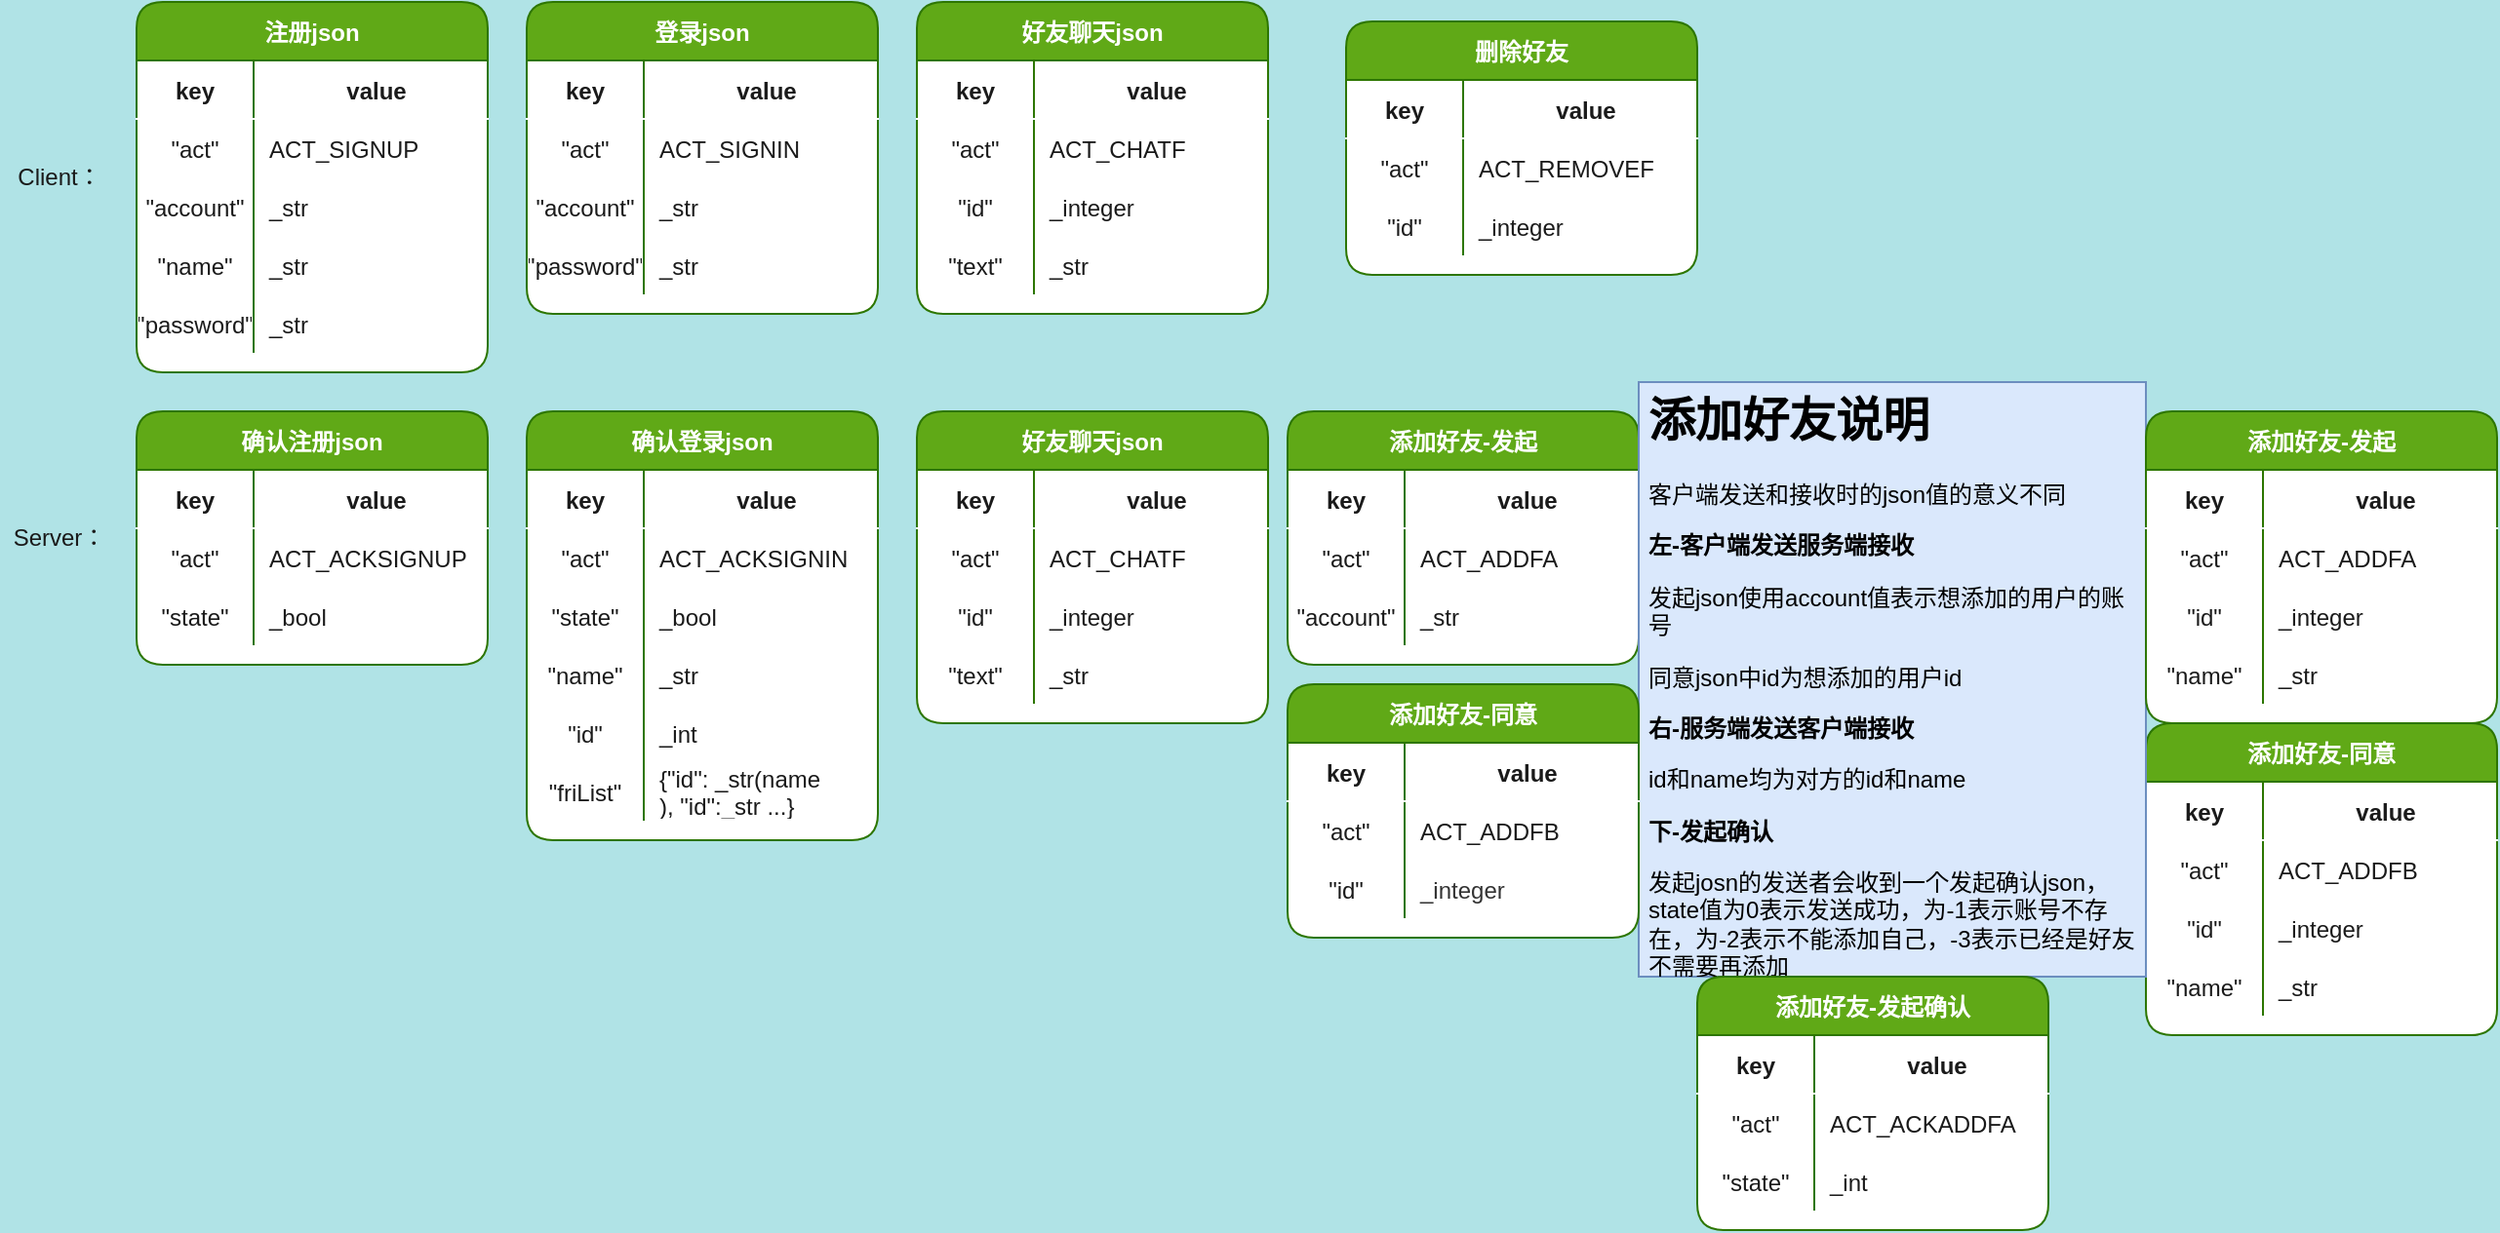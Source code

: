 <mxfile version="17.4.5" type="device"><diagram id="UB6spBwPqPlAXgm_KK_Y" name="Page-1"><mxGraphModel dx="999" dy="675" grid="1" gridSize="10" guides="1" tooltips="1" connect="1" arrows="1" fold="1" page="1" pageScale="1" pageWidth="827" pageHeight="1169" background="#B0E3E6" math="0" shadow="0"><root><mxCell id="0"/><mxCell id="1" parent="0"/><mxCell id="nh7PhufCYoo01b95kY0E-214" value="注册json" style="shape=table;startSize=30;container=1;collapsible=1;childLayout=tableLayout;fixedRows=1;rowLines=0;fontStyle=1;align=center;resizeLast=1;rounded=1;shadow=0;fillColor=#60a917;strokeColor=#2D7600;fontColor=#ffffff;flipH=1;flipV=0;swimlaneFillColor=default;" parent="1" vertex="1"><mxGeometry x="80" y="40" width="180" height="190" as="geometry"/></mxCell><mxCell id="nh7PhufCYoo01b95kY0E-215" value="" style="shape=tableRow;horizontal=0;startSize=0;swimlaneHead=0;swimlaneBody=0;fillColor=none;collapsible=0;dropTarget=0;points=[[0,0.5],[1,0.5]];portConstraint=eastwest;top=0;left=0;right=0;bottom=1;rounded=1;shadow=0;fontColor=#1A1A1A;strokeColor=#FFFFFF;" parent="nh7PhufCYoo01b95kY0E-214" vertex="1"><mxGeometry y="30" width="180" height="30" as="geometry"/></mxCell><mxCell id="nh7PhufCYoo01b95kY0E-216" value="key" style="shape=partialRectangle;connectable=0;fillColor=none;top=0;left=0;bottom=0;right=0;fontStyle=1;overflow=hidden;rounded=1;shadow=0;fontColor=#1A1A1A;strokeColor=#FFFFFF;" parent="nh7PhufCYoo01b95kY0E-215" vertex="1"><mxGeometry width="60" height="30" as="geometry"><mxRectangle width="60" height="30" as="alternateBounds"/></mxGeometry></mxCell><mxCell id="nh7PhufCYoo01b95kY0E-217" value="value" style="shape=partialRectangle;connectable=0;fillColor=none;top=0;left=0;bottom=0;right=0;align=center;spacingLeft=6;fontStyle=1;overflow=hidden;rounded=1;shadow=0;fontColor=#1A1A1A;strokeColor=#66FF66;verticalAlign=middle;" parent="nh7PhufCYoo01b95kY0E-215" vertex="1"><mxGeometry x="60" width="120" height="30" as="geometry"><mxRectangle width="120" height="30" as="alternateBounds"/></mxGeometry></mxCell><mxCell id="nh7PhufCYoo01b95kY0E-218" value="" style="shape=tableRow;horizontal=0;startSize=0;swimlaneHead=0;swimlaneBody=0;fillColor=none;collapsible=0;dropTarget=0;points=[[0,0.5],[1,0.5]];portConstraint=eastwest;top=0;left=0;right=0;bottom=0;rounded=1;shadow=0;fontColor=#1A1A1A;strokeColor=#FFFFFF;" parent="nh7PhufCYoo01b95kY0E-214" vertex="1"><mxGeometry y="60" width="180" height="30" as="geometry"/></mxCell><mxCell id="nh7PhufCYoo01b95kY0E-219" value="&quot;act&quot;" style="shape=partialRectangle;connectable=0;fillColor=none;top=0;left=0;bottom=0;right=0;editable=1;overflow=hidden;rounded=1;shadow=0;fontColor=#1A1A1A;strokeColor=#FFFFFF;" parent="nh7PhufCYoo01b95kY0E-218" vertex="1"><mxGeometry width="60" height="30" as="geometry"><mxRectangle width="60" height="30" as="alternateBounds"/></mxGeometry></mxCell><mxCell id="nh7PhufCYoo01b95kY0E-220" value="ACT_SIGNUP" style="shape=partialRectangle;connectable=0;fillColor=none;top=0;left=0;bottom=0;right=0;align=left;spacingLeft=6;overflow=hidden;rounded=1;shadow=0;fontColor=#1A1A1A;strokeColor=#FFFFFF;" parent="nh7PhufCYoo01b95kY0E-218" vertex="1"><mxGeometry x="60" width="120" height="30" as="geometry"><mxRectangle width="120" height="30" as="alternateBounds"/></mxGeometry></mxCell><mxCell id="nh7PhufCYoo01b95kY0E-221" value="" style="shape=tableRow;horizontal=0;startSize=0;swimlaneHead=0;swimlaneBody=0;fillColor=none;collapsible=0;dropTarget=0;points=[[0,0.5],[1,0.5]];portConstraint=eastwest;top=0;left=0;right=0;bottom=0;rounded=1;shadow=0;fontColor=#1A1A1A;strokeColor=#FFFFFF;" parent="nh7PhufCYoo01b95kY0E-214" vertex="1"><mxGeometry y="90" width="180" height="30" as="geometry"/></mxCell><mxCell id="nh7PhufCYoo01b95kY0E-222" value="&quot;account&quot;" style="shape=partialRectangle;connectable=0;fillColor=none;top=0;left=0;bottom=0;right=0;editable=1;overflow=hidden;rounded=1;shadow=0;fontColor=#1A1A1A;strokeColor=#FFFFFF;" parent="nh7PhufCYoo01b95kY0E-221" vertex="1"><mxGeometry width="60" height="30" as="geometry"><mxRectangle width="60" height="30" as="alternateBounds"/></mxGeometry></mxCell><mxCell id="nh7PhufCYoo01b95kY0E-223" value="_str" style="shape=partialRectangle;connectable=0;fillColor=none;top=0;left=0;bottom=0;right=0;align=left;spacingLeft=6;overflow=hidden;rounded=1;shadow=0;fontColor=#1A1A1A;strokeColor=#FFFFFF;" parent="nh7PhufCYoo01b95kY0E-221" vertex="1"><mxGeometry x="60" width="120" height="30" as="geometry"><mxRectangle width="120" height="30" as="alternateBounds"/></mxGeometry></mxCell><mxCell id="nh7PhufCYoo01b95kY0E-224" value="" style="shape=tableRow;horizontal=0;startSize=0;swimlaneHead=0;swimlaneBody=0;fillColor=none;collapsible=0;dropTarget=0;points=[[0,0.5],[1,0.5]];portConstraint=eastwest;top=0;left=0;right=0;bottom=0;rounded=1;shadow=0;fontColor=#1A1A1A;strokeColor=#FFFFFF;" parent="nh7PhufCYoo01b95kY0E-214" vertex="1"><mxGeometry y="120" width="180" height="30" as="geometry"/></mxCell><mxCell id="nh7PhufCYoo01b95kY0E-225" value="&quot;name&quot;" style="shape=partialRectangle;connectable=0;fillColor=none;top=0;left=0;bottom=0;right=0;editable=1;overflow=hidden;rounded=1;shadow=0;fontColor=#1A1A1A;strokeColor=#FFFFFF;" parent="nh7PhufCYoo01b95kY0E-224" vertex="1"><mxGeometry width="60" height="30" as="geometry"><mxRectangle width="60" height="30" as="alternateBounds"/></mxGeometry></mxCell><mxCell id="nh7PhufCYoo01b95kY0E-226" value="_str" style="shape=partialRectangle;connectable=0;fillColor=none;top=0;left=0;bottom=0;right=0;align=left;spacingLeft=6;overflow=hidden;rounded=1;shadow=0;fontColor=#1A1A1A;strokeColor=#FFFFFF;" parent="nh7PhufCYoo01b95kY0E-224" vertex="1"><mxGeometry x="60" width="120" height="30" as="geometry"><mxRectangle width="120" height="30" as="alternateBounds"/></mxGeometry></mxCell><mxCell id="nh7PhufCYoo01b95kY0E-227" style="shape=tableRow;horizontal=0;startSize=0;swimlaneHead=0;swimlaneBody=0;fillColor=none;collapsible=0;dropTarget=0;points=[[0,0.5],[1,0.5]];portConstraint=eastwest;top=0;left=0;right=0;bottom=0;rounded=1;shadow=0;fontColor=#1A1A1A;strokeColor=#FFFFFF;" parent="nh7PhufCYoo01b95kY0E-214" vertex="1"><mxGeometry y="150" width="180" height="30" as="geometry"/></mxCell><mxCell id="nh7PhufCYoo01b95kY0E-228" value="&quot;password&quot;" style="shape=partialRectangle;connectable=0;fillColor=none;top=0;left=0;bottom=0;right=0;editable=1;overflow=hidden;rounded=1;shadow=0;fontColor=#1A1A1A;strokeColor=#FFFFFF;" parent="nh7PhufCYoo01b95kY0E-227" vertex="1"><mxGeometry width="60" height="30" as="geometry"><mxRectangle width="60" height="30" as="alternateBounds"/></mxGeometry></mxCell><mxCell id="nh7PhufCYoo01b95kY0E-229" value="_str" style="shape=partialRectangle;connectable=0;fillColor=none;top=0;left=0;bottom=0;right=0;align=left;spacingLeft=6;overflow=hidden;rounded=1;shadow=0;fontColor=#1A1A1A;strokeColor=#FFFFFF;" parent="nh7PhufCYoo01b95kY0E-227" vertex="1"><mxGeometry x="60" width="120" height="30" as="geometry"><mxRectangle width="120" height="30" as="alternateBounds"/></mxGeometry></mxCell><mxCell id="nh7PhufCYoo01b95kY0E-236" value="登录json" style="shape=table;startSize=30;container=1;collapsible=1;childLayout=tableLayout;fixedRows=1;rowLines=0;fontStyle=1;align=center;resizeLast=1;rounded=1;shadow=0;fillColor=#60a917;strokeColor=#2D7600;fontColor=#ffffff;flipH=1;flipV=0;swimlaneFillColor=default;" parent="1" vertex="1"><mxGeometry x="280" y="40" width="180" height="160" as="geometry"/></mxCell><mxCell id="nh7PhufCYoo01b95kY0E-237" value="" style="shape=tableRow;horizontal=0;startSize=0;swimlaneHead=0;swimlaneBody=0;fillColor=none;collapsible=0;dropTarget=0;points=[[0,0.5],[1,0.5]];portConstraint=eastwest;top=0;left=0;right=0;bottom=1;rounded=1;shadow=0;fontColor=#1A1A1A;strokeColor=#FFFFFF;" parent="nh7PhufCYoo01b95kY0E-236" vertex="1"><mxGeometry y="30" width="180" height="30" as="geometry"/></mxCell><mxCell id="nh7PhufCYoo01b95kY0E-238" value="key" style="shape=partialRectangle;connectable=0;fillColor=none;top=0;left=0;bottom=0;right=0;fontStyle=1;overflow=hidden;rounded=1;shadow=0;fontColor=#1A1A1A;strokeColor=#FFFFFF;" parent="nh7PhufCYoo01b95kY0E-237" vertex="1"><mxGeometry width="60" height="30" as="geometry"><mxRectangle width="60" height="30" as="alternateBounds"/></mxGeometry></mxCell><mxCell id="nh7PhufCYoo01b95kY0E-239" value="value" style="shape=partialRectangle;connectable=0;fillColor=none;top=0;left=0;bottom=0;right=0;align=center;spacingLeft=6;fontStyle=1;overflow=hidden;rounded=1;shadow=0;fontColor=#1A1A1A;strokeColor=#66FF66;verticalAlign=middle;" parent="nh7PhufCYoo01b95kY0E-237" vertex="1"><mxGeometry x="60" width="120" height="30" as="geometry"><mxRectangle width="120" height="30" as="alternateBounds"/></mxGeometry></mxCell><mxCell id="nh7PhufCYoo01b95kY0E-240" value="" style="shape=tableRow;horizontal=0;startSize=0;swimlaneHead=0;swimlaneBody=0;fillColor=none;collapsible=0;dropTarget=0;points=[[0,0.5],[1,0.5]];portConstraint=eastwest;top=0;left=0;right=0;bottom=0;rounded=1;shadow=0;fontColor=#1A1A1A;strokeColor=#FFFFFF;" parent="nh7PhufCYoo01b95kY0E-236" vertex="1"><mxGeometry y="60" width="180" height="30" as="geometry"/></mxCell><mxCell id="nh7PhufCYoo01b95kY0E-241" value="&quot;act&quot;" style="shape=partialRectangle;connectable=0;fillColor=none;top=0;left=0;bottom=0;right=0;editable=1;overflow=hidden;rounded=1;shadow=0;fontColor=#1A1A1A;strokeColor=#FFFFFF;" parent="nh7PhufCYoo01b95kY0E-240" vertex="1"><mxGeometry width="60" height="30" as="geometry"><mxRectangle width="60" height="30" as="alternateBounds"/></mxGeometry></mxCell><mxCell id="nh7PhufCYoo01b95kY0E-242" value="ACT_SIGNIN" style="shape=partialRectangle;connectable=0;fillColor=none;top=0;left=0;bottom=0;right=0;align=left;spacingLeft=6;overflow=hidden;rounded=1;shadow=0;fontColor=#1A1A1A;strokeColor=#FFFFFF;" parent="nh7PhufCYoo01b95kY0E-240" vertex="1"><mxGeometry x="60" width="120" height="30" as="geometry"><mxRectangle width="120" height="30" as="alternateBounds"/></mxGeometry></mxCell><mxCell id="nh7PhufCYoo01b95kY0E-243" value="" style="shape=tableRow;horizontal=0;startSize=0;swimlaneHead=0;swimlaneBody=0;fillColor=none;collapsible=0;dropTarget=0;points=[[0,0.5],[1,0.5]];portConstraint=eastwest;top=0;left=0;right=0;bottom=0;rounded=1;shadow=0;fontColor=#1A1A1A;strokeColor=#FFFFFF;" parent="nh7PhufCYoo01b95kY0E-236" vertex="1"><mxGeometry y="90" width="180" height="30" as="geometry"/></mxCell><mxCell id="nh7PhufCYoo01b95kY0E-244" value="&quot;account&quot;" style="shape=partialRectangle;connectable=0;fillColor=none;top=0;left=0;bottom=0;right=0;editable=1;overflow=hidden;rounded=1;shadow=0;fontColor=#1A1A1A;strokeColor=#FFFFFF;" parent="nh7PhufCYoo01b95kY0E-243" vertex="1"><mxGeometry width="60" height="30" as="geometry"><mxRectangle width="60" height="30" as="alternateBounds"/></mxGeometry></mxCell><mxCell id="nh7PhufCYoo01b95kY0E-245" value="_str" style="shape=partialRectangle;connectable=0;fillColor=none;top=0;left=0;bottom=0;right=0;align=left;spacingLeft=6;overflow=hidden;rounded=1;shadow=0;fontColor=#1A1A1A;strokeColor=#FFFFFF;" parent="nh7PhufCYoo01b95kY0E-243" vertex="1"><mxGeometry x="60" width="120" height="30" as="geometry"><mxRectangle width="120" height="30" as="alternateBounds"/></mxGeometry></mxCell><mxCell id="nh7PhufCYoo01b95kY0E-249" style="shape=tableRow;horizontal=0;startSize=0;swimlaneHead=0;swimlaneBody=0;fillColor=none;collapsible=0;dropTarget=0;points=[[0,0.5],[1,0.5]];portConstraint=eastwest;top=0;left=0;right=0;bottom=0;rounded=1;shadow=0;fontColor=#1A1A1A;strokeColor=#FFFFFF;" parent="nh7PhufCYoo01b95kY0E-236" vertex="1"><mxGeometry y="120" width="180" height="30" as="geometry"/></mxCell><mxCell id="nh7PhufCYoo01b95kY0E-250" value="&quot;password&quot;" style="shape=partialRectangle;connectable=0;fillColor=none;top=0;left=0;bottom=0;right=0;editable=1;overflow=hidden;rounded=1;shadow=0;fontColor=#1A1A1A;strokeColor=#FFFFFF;" parent="nh7PhufCYoo01b95kY0E-249" vertex="1"><mxGeometry width="60" height="30" as="geometry"><mxRectangle width="60" height="30" as="alternateBounds"/></mxGeometry></mxCell><mxCell id="nh7PhufCYoo01b95kY0E-251" value="_str" style="shape=partialRectangle;connectable=0;fillColor=none;top=0;left=0;bottom=0;right=0;align=left;spacingLeft=6;overflow=hidden;rounded=1;shadow=0;fontColor=#1A1A1A;strokeColor=#FFFFFF;" parent="nh7PhufCYoo01b95kY0E-249" vertex="1"><mxGeometry x="60" width="120" height="30" as="geometry"><mxRectangle width="120" height="30" as="alternateBounds"/></mxGeometry></mxCell><mxCell id="nh7PhufCYoo01b95kY0E-252" value="好友聊天json" style="shape=table;startSize=30;container=1;collapsible=1;childLayout=tableLayout;fixedRows=1;rowLines=0;fontStyle=1;align=center;resizeLast=1;rounded=1;shadow=0;fillColor=#60a917;strokeColor=#2D7600;fontColor=#ffffff;flipH=1;flipV=0;swimlaneFillColor=default;" parent="1" vertex="1"><mxGeometry x="480" y="40" width="180" height="160" as="geometry"/></mxCell><mxCell id="nh7PhufCYoo01b95kY0E-253" value="" style="shape=tableRow;horizontal=0;startSize=0;swimlaneHead=0;swimlaneBody=0;fillColor=none;collapsible=0;dropTarget=0;points=[[0,0.5],[1,0.5]];portConstraint=eastwest;top=0;left=0;right=0;bottom=1;rounded=1;shadow=0;fontColor=#1A1A1A;strokeColor=#FFFFFF;" parent="nh7PhufCYoo01b95kY0E-252" vertex="1"><mxGeometry y="30" width="180" height="30" as="geometry"/></mxCell><mxCell id="nh7PhufCYoo01b95kY0E-254" value="key" style="shape=partialRectangle;connectable=0;fillColor=none;top=0;left=0;bottom=0;right=0;fontStyle=1;overflow=hidden;rounded=1;shadow=0;fontColor=#1A1A1A;strokeColor=#FFFFFF;" parent="nh7PhufCYoo01b95kY0E-253" vertex="1"><mxGeometry width="60" height="30" as="geometry"><mxRectangle width="60" height="30" as="alternateBounds"/></mxGeometry></mxCell><mxCell id="nh7PhufCYoo01b95kY0E-255" value="value" style="shape=partialRectangle;connectable=0;fillColor=none;top=0;left=0;bottom=0;right=0;align=center;spacingLeft=6;fontStyle=1;overflow=hidden;rounded=1;shadow=0;fontColor=#1A1A1A;strokeColor=#66FF66;verticalAlign=middle;" parent="nh7PhufCYoo01b95kY0E-253" vertex="1"><mxGeometry x="60" width="120" height="30" as="geometry"><mxRectangle width="120" height="30" as="alternateBounds"/></mxGeometry></mxCell><mxCell id="nh7PhufCYoo01b95kY0E-256" value="" style="shape=tableRow;horizontal=0;startSize=0;swimlaneHead=0;swimlaneBody=0;fillColor=none;collapsible=0;dropTarget=0;points=[[0,0.5],[1,0.5]];portConstraint=eastwest;top=0;left=0;right=0;bottom=0;rounded=1;shadow=0;fontColor=#1A1A1A;strokeColor=#FFFFFF;" parent="nh7PhufCYoo01b95kY0E-252" vertex="1"><mxGeometry y="60" width="180" height="30" as="geometry"/></mxCell><mxCell id="nh7PhufCYoo01b95kY0E-257" value="&quot;act&quot;" style="shape=partialRectangle;connectable=0;fillColor=none;top=0;left=0;bottom=0;right=0;editable=1;overflow=hidden;rounded=1;shadow=0;fontColor=#1A1A1A;strokeColor=#FFFFFF;" parent="nh7PhufCYoo01b95kY0E-256" vertex="1"><mxGeometry width="60" height="30" as="geometry"><mxRectangle width="60" height="30" as="alternateBounds"/></mxGeometry></mxCell><mxCell id="nh7PhufCYoo01b95kY0E-258" value="ACT_CHATF" style="shape=partialRectangle;connectable=0;fillColor=none;top=0;left=0;bottom=0;right=0;align=left;spacingLeft=6;overflow=hidden;rounded=1;shadow=0;fontColor=#1A1A1A;strokeColor=#FFFFFF;" parent="nh7PhufCYoo01b95kY0E-256" vertex="1"><mxGeometry x="60" width="120" height="30" as="geometry"><mxRectangle width="120" height="30" as="alternateBounds"/></mxGeometry></mxCell><mxCell id="nh7PhufCYoo01b95kY0E-259" value="" style="shape=tableRow;horizontal=0;startSize=0;swimlaneHead=0;swimlaneBody=0;fillColor=none;collapsible=0;dropTarget=0;points=[[0,0.5],[1,0.5]];portConstraint=eastwest;top=0;left=0;right=0;bottom=0;rounded=1;shadow=0;fontColor=#1A1A1A;strokeColor=#FFFFFF;" parent="nh7PhufCYoo01b95kY0E-252" vertex="1"><mxGeometry y="90" width="180" height="30" as="geometry"/></mxCell><mxCell id="nh7PhufCYoo01b95kY0E-260" value="&quot;id&quot;" style="shape=partialRectangle;connectable=0;fillColor=none;top=0;left=0;bottom=0;right=0;editable=1;overflow=hidden;rounded=1;shadow=0;fontColor=#1A1A1A;strokeColor=#FFFFFF;" parent="nh7PhufCYoo01b95kY0E-259" vertex="1"><mxGeometry width="60" height="30" as="geometry"><mxRectangle width="60" height="30" as="alternateBounds"/></mxGeometry></mxCell><mxCell id="nh7PhufCYoo01b95kY0E-261" value="_integer" style="shape=partialRectangle;connectable=0;fillColor=none;top=0;left=0;bottom=0;right=0;align=left;spacingLeft=6;overflow=hidden;rounded=1;shadow=0;fontColor=#1A1A1A;strokeColor=#FFFFFF;" parent="nh7PhufCYoo01b95kY0E-259" vertex="1"><mxGeometry x="60" width="120" height="30" as="geometry"><mxRectangle width="120" height="30" as="alternateBounds"/></mxGeometry></mxCell><mxCell id="nh7PhufCYoo01b95kY0E-262" style="shape=tableRow;horizontal=0;startSize=0;swimlaneHead=0;swimlaneBody=0;fillColor=none;collapsible=0;dropTarget=0;points=[[0,0.5],[1,0.5]];portConstraint=eastwest;top=0;left=0;right=0;bottom=0;rounded=1;shadow=0;fontColor=#1A1A1A;strokeColor=#FFFFFF;" parent="nh7PhufCYoo01b95kY0E-252" vertex="1"><mxGeometry y="120" width="180" height="30" as="geometry"/></mxCell><mxCell id="nh7PhufCYoo01b95kY0E-263" value="&quot;text&quot;" style="shape=partialRectangle;connectable=0;fillColor=none;top=0;left=0;bottom=0;right=0;editable=1;overflow=hidden;rounded=1;shadow=0;fontColor=#1A1A1A;strokeColor=#FFFFFF;" parent="nh7PhufCYoo01b95kY0E-262" vertex="1"><mxGeometry width="60" height="30" as="geometry"><mxRectangle width="60" height="30" as="alternateBounds"/></mxGeometry></mxCell><mxCell id="nh7PhufCYoo01b95kY0E-264" value="_str" style="shape=partialRectangle;connectable=0;fillColor=none;top=0;left=0;bottom=0;right=0;align=left;spacingLeft=6;overflow=hidden;rounded=1;shadow=0;fontColor=#1A1A1A;strokeColor=#FFFFFF;" parent="nh7PhufCYoo01b95kY0E-262" vertex="1"><mxGeometry x="60" width="120" height="30" as="geometry"><mxRectangle width="120" height="30" as="alternateBounds"/></mxGeometry></mxCell><mxCell id="nh7PhufCYoo01b95kY0E-265" value="确认注册json" style="shape=table;startSize=30;container=1;collapsible=1;childLayout=tableLayout;fixedRows=1;rowLines=0;fontStyle=1;align=center;resizeLast=1;rounded=1;shadow=0;fillColor=#60a917;strokeColor=#2D7600;fontColor=#ffffff;flipH=1;flipV=0;swimlaneFillColor=default;" parent="1" vertex="1"><mxGeometry x="80" y="250" width="180" height="130" as="geometry"/></mxCell><mxCell id="nh7PhufCYoo01b95kY0E-266" value="" style="shape=tableRow;horizontal=0;startSize=0;swimlaneHead=0;swimlaneBody=0;fillColor=none;collapsible=0;dropTarget=0;points=[[0,0.5],[1,0.5]];portConstraint=eastwest;top=0;left=0;right=0;bottom=1;rounded=1;shadow=0;fontColor=#1A1A1A;strokeColor=#FFFFFF;" parent="nh7PhufCYoo01b95kY0E-265" vertex="1"><mxGeometry y="30" width="180" height="30" as="geometry"/></mxCell><mxCell id="nh7PhufCYoo01b95kY0E-267" value="key" style="shape=partialRectangle;connectable=0;fillColor=none;top=0;left=0;bottom=0;right=0;fontStyle=1;overflow=hidden;rounded=1;shadow=0;fontColor=#1A1A1A;strokeColor=#FFFFFF;" parent="nh7PhufCYoo01b95kY0E-266" vertex="1"><mxGeometry width="60" height="30" as="geometry"><mxRectangle width="60" height="30" as="alternateBounds"/></mxGeometry></mxCell><mxCell id="nh7PhufCYoo01b95kY0E-268" value="value" style="shape=partialRectangle;connectable=0;fillColor=none;top=0;left=0;bottom=0;right=0;align=center;spacingLeft=6;fontStyle=1;overflow=hidden;rounded=1;shadow=0;fontColor=#1A1A1A;strokeColor=#66FF66;verticalAlign=middle;" parent="nh7PhufCYoo01b95kY0E-266" vertex="1"><mxGeometry x="60" width="120" height="30" as="geometry"><mxRectangle width="120" height="30" as="alternateBounds"/></mxGeometry></mxCell><mxCell id="nh7PhufCYoo01b95kY0E-269" value="" style="shape=tableRow;horizontal=0;startSize=0;swimlaneHead=0;swimlaneBody=0;fillColor=none;collapsible=0;dropTarget=0;points=[[0,0.5],[1,0.5]];portConstraint=eastwest;top=0;left=0;right=0;bottom=0;rounded=1;shadow=0;fontColor=#1A1A1A;strokeColor=#FFFFFF;" parent="nh7PhufCYoo01b95kY0E-265" vertex="1"><mxGeometry y="60" width="180" height="30" as="geometry"/></mxCell><mxCell id="nh7PhufCYoo01b95kY0E-270" value="&quot;act&quot;" style="shape=partialRectangle;connectable=0;fillColor=none;top=0;left=0;bottom=0;right=0;editable=1;overflow=hidden;rounded=1;shadow=0;fontColor=#1A1A1A;strokeColor=#FFFFFF;" parent="nh7PhufCYoo01b95kY0E-269" vertex="1"><mxGeometry width="60" height="30" as="geometry"><mxRectangle width="60" height="30" as="alternateBounds"/></mxGeometry></mxCell><mxCell id="nh7PhufCYoo01b95kY0E-271" value="ACT_ACKSIGNUP" style="shape=partialRectangle;connectable=0;fillColor=none;top=0;left=0;bottom=0;right=0;align=left;spacingLeft=6;overflow=hidden;rounded=1;shadow=0;fontColor=#1A1A1A;strokeColor=#FFFFFF;" parent="nh7PhufCYoo01b95kY0E-269" vertex="1"><mxGeometry x="60" width="120" height="30" as="geometry"><mxRectangle width="120" height="30" as="alternateBounds"/></mxGeometry></mxCell><mxCell id="nh7PhufCYoo01b95kY0E-272" value="" style="shape=tableRow;horizontal=0;startSize=0;swimlaneHead=0;swimlaneBody=0;fillColor=none;collapsible=0;dropTarget=0;points=[[0,0.5],[1,0.5]];portConstraint=eastwest;top=0;left=0;right=0;bottom=0;rounded=1;shadow=0;fontColor=#1A1A1A;strokeColor=#FFFFFF;" parent="nh7PhufCYoo01b95kY0E-265" vertex="1"><mxGeometry y="90" width="180" height="30" as="geometry"/></mxCell><mxCell id="nh7PhufCYoo01b95kY0E-273" value="&quot;state&quot;" style="shape=partialRectangle;connectable=0;fillColor=none;top=0;left=0;bottom=0;right=0;editable=1;overflow=hidden;rounded=1;shadow=0;fontColor=#1A1A1A;strokeColor=#FFFFFF;" parent="nh7PhufCYoo01b95kY0E-272" vertex="1"><mxGeometry width="60" height="30" as="geometry"><mxRectangle width="60" height="30" as="alternateBounds"/></mxGeometry></mxCell><mxCell id="nh7PhufCYoo01b95kY0E-274" value="_bool" style="shape=partialRectangle;connectable=0;fillColor=none;top=0;left=0;bottom=0;right=0;align=left;spacingLeft=6;overflow=hidden;rounded=1;shadow=0;fontColor=#1A1A1A;strokeColor=#FFFFFF;" parent="nh7PhufCYoo01b95kY0E-272" vertex="1"><mxGeometry x="60" width="120" height="30" as="geometry"><mxRectangle width="120" height="30" as="alternateBounds"/></mxGeometry></mxCell><mxCell id="nh7PhufCYoo01b95kY0E-281" value="Client：" style="text;html=1;align=center;verticalAlign=middle;resizable=0;points=[];autosize=1;strokeColor=none;fillColor=none;fontColor=#1A1A1A;flipH=1;flipV=0;" parent="1" vertex="1"><mxGeometry x="10" y="120" width="60" height="20" as="geometry"/></mxCell><mxCell id="nh7PhufCYoo01b95kY0E-282" value="Server：" style="text;html=1;align=center;verticalAlign=middle;resizable=0;points=[];autosize=1;strokeColor=none;fillColor=none;fontColor=#1A1A1A;flipH=1;flipV=0;" parent="1" vertex="1"><mxGeometry x="10" y="305" width="60" height="20" as="geometry"/></mxCell><mxCell id="nh7PhufCYoo01b95kY0E-283" value="确认登录json" style="shape=table;startSize=30;container=1;collapsible=1;childLayout=tableLayout;fixedRows=1;rowLines=0;fontStyle=1;align=center;resizeLast=1;rounded=1;shadow=0;fillColor=#60a917;strokeColor=#2D7600;fontColor=#ffffff;flipH=1;flipV=0;swimlaneFillColor=default;" parent="1" vertex="1"><mxGeometry x="280" y="250" width="180" height="220" as="geometry"/></mxCell><mxCell id="nh7PhufCYoo01b95kY0E-284" value="" style="shape=tableRow;horizontal=0;startSize=0;swimlaneHead=0;swimlaneBody=0;fillColor=none;collapsible=0;dropTarget=0;points=[[0,0.5],[1,0.5]];portConstraint=eastwest;top=0;left=0;right=0;bottom=1;rounded=1;shadow=0;fontColor=#1A1A1A;strokeColor=#FFFFFF;" parent="nh7PhufCYoo01b95kY0E-283" vertex="1"><mxGeometry y="30" width="180" height="30" as="geometry"/></mxCell><mxCell id="nh7PhufCYoo01b95kY0E-285" value="key" style="shape=partialRectangle;connectable=0;fillColor=none;top=0;left=0;bottom=0;right=0;fontStyle=1;overflow=hidden;rounded=1;shadow=0;fontColor=#1A1A1A;strokeColor=#FFFFFF;" parent="nh7PhufCYoo01b95kY0E-284" vertex="1"><mxGeometry width="60" height="30" as="geometry"><mxRectangle width="60" height="30" as="alternateBounds"/></mxGeometry></mxCell><mxCell id="nh7PhufCYoo01b95kY0E-286" value="value" style="shape=partialRectangle;connectable=0;fillColor=none;top=0;left=0;bottom=0;right=0;align=center;spacingLeft=6;fontStyle=1;overflow=hidden;rounded=1;shadow=0;fontColor=#1A1A1A;strokeColor=#66FF66;verticalAlign=middle;" parent="nh7PhufCYoo01b95kY0E-284" vertex="1"><mxGeometry x="60" width="120" height="30" as="geometry"><mxRectangle width="120" height="30" as="alternateBounds"/></mxGeometry></mxCell><mxCell id="nh7PhufCYoo01b95kY0E-287" value="" style="shape=tableRow;horizontal=0;startSize=0;swimlaneHead=0;swimlaneBody=0;fillColor=none;collapsible=0;dropTarget=0;points=[[0,0.5],[1,0.5]];portConstraint=eastwest;top=0;left=0;right=0;bottom=0;rounded=1;shadow=0;fontColor=#1A1A1A;strokeColor=#FFFFFF;" parent="nh7PhufCYoo01b95kY0E-283" vertex="1"><mxGeometry y="60" width="180" height="30" as="geometry"/></mxCell><mxCell id="nh7PhufCYoo01b95kY0E-288" value="&quot;act&quot;" style="shape=partialRectangle;connectable=0;fillColor=none;top=0;left=0;bottom=0;right=0;editable=1;overflow=hidden;rounded=1;shadow=0;fontColor=#1A1A1A;strokeColor=#FFFFFF;" parent="nh7PhufCYoo01b95kY0E-287" vertex="1"><mxGeometry width="60" height="30" as="geometry"><mxRectangle width="60" height="30" as="alternateBounds"/></mxGeometry></mxCell><mxCell id="nh7PhufCYoo01b95kY0E-289" value="ACT_ACKSIGNIN" style="shape=partialRectangle;connectable=0;fillColor=none;top=0;left=0;bottom=0;right=0;align=left;spacingLeft=6;overflow=hidden;rounded=1;shadow=0;fontColor=#1A1A1A;strokeColor=#FFFFFF;" parent="nh7PhufCYoo01b95kY0E-287" vertex="1"><mxGeometry x="60" width="120" height="30" as="geometry"><mxRectangle width="120" height="30" as="alternateBounds"/></mxGeometry></mxCell><mxCell id="nh7PhufCYoo01b95kY0E-290" value="" style="shape=tableRow;horizontal=0;startSize=0;swimlaneHead=0;swimlaneBody=0;fillColor=none;collapsible=0;dropTarget=0;points=[[0,0.5],[1,0.5]];portConstraint=eastwest;top=0;left=0;right=0;bottom=0;rounded=1;shadow=0;fontColor=#1A1A1A;strokeColor=#FFFFFF;" parent="nh7PhufCYoo01b95kY0E-283" vertex="1"><mxGeometry y="90" width="180" height="30" as="geometry"/></mxCell><mxCell id="nh7PhufCYoo01b95kY0E-291" value="&quot;state&quot;" style="shape=partialRectangle;connectable=0;fillColor=none;top=0;left=0;bottom=0;right=0;editable=1;overflow=hidden;rounded=1;shadow=0;fontColor=#1A1A1A;strokeColor=#FFFFFF;" parent="nh7PhufCYoo01b95kY0E-290" vertex="1"><mxGeometry width="60" height="30" as="geometry"><mxRectangle width="60" height="30" as="alternateBounds"/></mxGeometry></mxCell><mxCell id="nh7PhufCYoo01b95kY0E-292" value="_bool" style="shape=partialRectangle;connectable=0;fillColor=none;top=0;left=0;bottom=0;right=0;align=left;spacingLeft=6;overflow=hidden;rounded=1;shadow=0;fontColor=#1A1A1A;strokeColor=#FFFFFF;" parent="nh7PhufCYoo01b95kY0E-290" vertex="1"><mxGeometry x="60" width="120" height="30" as="geometry"><mxRectangle width="120" height="30" as="alternateBounds"/></mxGeometry></mxCell><mxCell id="ubl8Uyaus2Phx0Hx52gp-7" style="shape=tableRow;horizontal=0;startSize=0;swimlaneHead=0;swimlaneBody=0;fillColor=none;collapsible=0;dropTarget=0;points=[[0,0.5],[1,0.5]];portConstraint=eastwest;top=0;left=0;right=0;bottom=0;rounded=1;shadow=0;fontColor=#1A1A1A;strokeColor=#FFFFFF;" parent="nh7PhufCYoo01b95kY0E-283" vertex="1"><mxGeometry y="120" width="180" height="30" as="geometry"/></mxCell><mxCell id="ubl8Uyaus2Phx0Hx52gp-8" value="&quot;name&quot;" style="shape=partialRectangle;connectable=0;fillColor=none;top=0;left=0;bottom=0;right=0;editable=1;overflow=hidden;rounded=1;shadow=0;fontColor=#1A1A1A;strokeColor=#FFFFFF;" parent="ubl8Uyaus2Phx0Hx52gp-7" vertex="1"><mxGeometry width="60" height="30" as="geometry"><mxRectangle width="60" height="30" as="alternateBounds"/></mxGeometry></mxCell><mxCell id="ubl8Uyaus2Phx0Hx52gp-9" value="_str" style="shape=partialRectangle;connectable=0;fillColor=none;top=0;left=0;bottom=0;right=0;align=left;spacingLeft=6;overflow=hidden;rounded=1;shadow=0;fontColor=#1A1A1A;strokeColor=#FFFFFF;" parent="ubl8Uyaus2Phx0Hx52gp-7" vertex="1"><mxGeometry x="60" width="120" height="30" as="geometry"><mxRectangle width="120" height="30" as="alternateBounds"/></mxGeometry></mxCell><mxCell id="ubl8Uyaus2Phx0Hx52gp-1" style="shape=tableRow;horizontal=0;startSize=0;swimlaneHead=0;swimlaneBody=0;fillColor=none;collapsible=0;dropTarget=0;points=[[0,0.5],[1,0.5]];portConstraint=eastwest;top=0;left=0;right=0;bottom=0;rounded=1;shadow=0;fontColor=#1A1A1A;strokeColor=#FFFFFF;" parent="nh7PhufCYoo01b95kY0E-283" vertex="1"><mxGeometry y="150" width="180" height="30" as="geometry"/></mxCell><mxCell id="ubl8Uyaus2Phx0Hx52gp-2" value="&quot;id&quot;" style="shape=partialRectangle;connectable=0;fillColor=none;top=0;left=0;bottom=0;right=0;editable=1;overflow=hidden;rounded=1;shadow=0;fontColor=#1A1A1A;strokeColor=#FFFFFF;" parent="ubl8Uyaus2Phx0Hx52gp-1" vertex="1"><mxGeometry width="60" height="30" as="geometry"><mxRectangle width="60" height="30" as="alternateBounds"/></mxGeometry></mxCell><mxCell id="ubl8Uyaus2Phx0Hx52gp-3" value="_int" style="shape=partialRectangle;connectable=0;fillColor=none;top=0;left=0;bottom=0;right=0;align=left;spacingLeft=6;overflow=hidden;rounded=1;shadow=0;fontColor=#1A1A1A;strokeColor=#FFFFFF;" parent="ubl8Uyaus2Phx0Hx52gp-1" vertex="1"><mxGeometry x="60" width="120" height="30" as="geometry"><mxRectangle width="120" height="30" as="alternateBounds"/></mxGeometry></mxCell><mxCell id="ubl8Uyaus2Phx0Hx52gp-4" style="shape=tableRow;horizontal=0;startSize=0;swimlaneHead=0;swimlaneBody=0;fillColor=none;collapsible=0;dropTarget=0;points=[[0,0.5],[1,0.5]];portConstraint=eastwest;top=0;left=0;right=0;bottom=0;rounded=1;shadow=0;fontColor=#1A1A1A;strokeColor=#FFFFFF;" parent="nh7PhufCYoo01b95kY0E-283" vertex="1"><mxGeometry y="180" width="180" height="30" as="geometry"/></mxCell><mxCell id="ubl8Uyaus2Phx0Hx52gp-5" value="&quot;friList&quot;" style="shape=partialRectangle;connectable=0;fillColor=none;top=0;left=0;bottom=0;right=0;editable=1;overflow=hidden;rounded=1;shadow=0;fontColor=#1A1A1A;strokeColor=#FFFFFF;" parent="ubl8Uyaus2Phx0Hx52gp-4" vertex="1"><mxGeometry width="60" height="30" as="geometry"><mxRectangle width="60" height="30" as="alternateBounds"/></mxGeometry></mxCell><mxCell id="ubl8Uyaus2Phx0Hx52gp-6" value="{&quot;id&quot;: _str(name&#10;), &quot;id&quot;:_str ...}" style="shape=partialRectangle;connectable=0;fillColor=none;top=0;left=0;bottom=0;right=0;align=left;spacingLeft=6;overflow=hidden;rounded=1;shadow=0;fontColor=#1A1A1A;strokeColor=#FFFFFF;" parent="ubl8Uyaus2Phx0Hx52gp-4" vertex="1"><mxGeometry x="60" width="120" height="30" as="geometry"><mxRectangle width="120" height="30" as="alternateBounds"/></mxGeometry></mxCell><mxCell id="ErnLMD6ximKCqtCwm617-1" value="好友聊天json" style="shape=table;startSize=30;container=1;collapsible=1;childLayout=tableLayout;fixedRows=1;rowLines=0;fontStyle=1;align=center;resizeLast=1;rounded=1;shadow=0;fillColor=#60a917;strokeColor=#2D7600;fontColor=#ffffff;flipH=1;flipV=0;gradientColor=none;swimlaneFillColor=default;" parent="1" vertex="1"><mxGeometry x="480" y="250" width="180" height="160" as="geometry"/></mxCell><mxCell id="ErnLMD6ximKCqtCwm617-2" value="" style="shape=tableRow;horizontal=0;startSize=0;swimlaneHead=0;swimlaneBody=0;fillColor=none;collapsible=0;dropTarget=0;points=[[0,0.5],[1,0.5]];portConstraint=eastwest;top=0;left=0;right=0;bottom=1;rounded=1;shadow=0;fontColor=#1A1A1A;strokeColor=#FFFFFF;" parent="ErnLMD6ximKCqtCwm617-1" vertex="1"><mxGeometry y="30" width="180" height="30" as="geometry"/></mxCell><mxCell id="ErnLMD6ximKCqtCwm617-3" value="key" style="shape=partialRectangle;connectable=0;fillColor=none;top=0;left=0;bottom=0;right=0;fontStyle=1;overflow=hidden;rounded=1;shadow=0;fontColor=#1A1A1A;strokeColor=#FFFFFF;" parent="ErnLMD6ximKCqtCwm617-2" vertex="1"><mxGeometry width="60" height="30" as="geometry"><mxRectangle width="60" height="30" as="alternateBounds"/></mxGeometry></mxCell><mxCell id="ErnLMD6ximKCqtCwm617-4" value="value" style="shape=partialRectangle;connectable=0;fillColor=none;top=0;left=0;bottom=0;right=0;align=center;spacingLeft=6;fontStyle=1;overflow=hidden;rounded=1;shadow=0;fontColor=#1A1A1A;strokeColor=#66FF66;verticalAlign=middle;" parent="ErnLMD6ximKCqtCwm617-2" vertex="1"><mxGeometry x="60" width="120" height="30" as="geometry"><mxRectangle width="120" height="30" as="alternateBounds"/></mxGeometry></mxCell><mxCell id="ErnLMD6ximKCqtCwm617-5" value="" style="shape=tableRow;horizontal=0;startSize=0;swimlaneHead=0;swimlaneBody=0;fillColor=none;collapsible=0;dropTarget=0;points=[[0,0.5],[1,0.5]];portConstraint=eastwest;top=0;left=0;right=0;bottom=0;rounded=1;shadow=0;fontColor=#1A1A1A;strokeColor=#FFFFFF;" parent="ErnLMD6ximKCqtCwm617-1" vertex="1"><mxGeometry y="60" width="180" height="30" as="geometry"/></mxCell><mxCell id="ErnLMD6ximKCqtCwm617-6" value="&quot;act&quot;" style="shape=partialRectangle;connectable=0;fillColor=none;top=0;left=0;bottom=0;right=0;editable=1;overflow=hidden;rounded=1;shadow=0;fontColor=#1A1A1A;strokeColor=#FFFFFF;" parent="ErnLMD6ximKCqtCwm617-5" vertex="1"><mxGeometry width="60" height="30" as="geometry"><mxRectangle width="60" height="30" as="alternateBounds"/></mxGeometry></mxCell><mxCell id="ErnLMD6ximKCqtCwm617-7" value="ACT_CHATF" style="shape=partialRectangle;connectable=0;fillColor=none;top=0;left=0;bottom=0;right=0;align=left;spacingLeft=6;overflow=hidden;rounded=1;shadow=0;fontColor=#1A1A1A;strokeColor=#FFFFFF;" parent="ErnLMD6ximKCqtCwm617-5" vertex="1"><mxGeometry x="60" width="120" height="30" as="geometry"><mxRectangle width="120" height="30" as="alternateBounds"/></mxGeometry></mxCell><mxCell id="ErnLMD6ximKCqtCwm617-8" value="" style="shape=tableRow;horizontal=0;startSize=0;swimlaneHead=0;swimlaneBody=0;fillColor=none;collapsible=0;dropTarget=0;points=[[0,0.5],[1,0.5]];portConstraint=eastwest;top=0;left=0;right=0;bottom=0;rounded=1;shadow=0;fontColor=#1A1A1A;strokeColor=#FFFFFF;" parent="ErnLMD6ximKCqtCwm617-1" vertex="1"><mxGeometry y="90" width="180" height="30" as="geometry"/></mxCell><mxCell id="ErnLMD6ximKCqtCwm617-9" value="&quot;id&quot;" style="shape=partialRectangle;connectable=0;fillColor=none;top=0;left=0;bottom=0;right=0;editable=1;overflow=hidden;rounded=1;shadow=0;fontColor=#1A1A1A;strokeColor=#FFFFFF;" parent="ErnLMD6ximKCqtCwm617-8" vertex="1"><mxGeometry width="60" height="30" as="geometry"><mxRectangle width="60" height="30" as="alternateBounds"/></mxGeometry></mxCell><mxCell id="ErnLMD6ximKCqtCwm617-10" value="_integer" style="shape=partialRectangle;connectable=0;fillColor=none;top=0;left=0;bottom=0;right=0;align=left;spacingLeft=6;overflow=hidden;rounded=1;shadow=0;fontColor=#1A1A1A;strokeColor=#FFFFFF;" parent="ErnLMD6ximKCqtCwm617-8" vertex="1"><mxGeometry x="60" width="120" height="30" as="geometry"><mxRectangle width="120" height="30" as="alternateBounds"/></mxGeometry></mxCell><mxCell id="ErnLMD6ximKCqtCwm617-11" style="shape=tableRow;horizontal=0;startSize=0;swimlaneHead=0;swimlaneBody=0;fillColor=none;collapsible=0;dropTarget=0;points=[[0,0.5],[1,0.5]];portConstraint=eastwest;top=0;left=0;right=0;bottom=0;rounded=1;shadow=0;fontColor=#1A1A1A;strokeColor=#FFFFFF;" parent="ErnLMD6ximKCqtCwm617-1" vertex="1"><mxGeometry y="120" width="180" height="30" as="geometry"/></mxCell><mxCell id="ErnLMD6ximKCqtCwm617-12" value="&quot;text&quot;" style="shape=partialRectangle;connectable=0;fillColor=none;top=0;left=0;bottom=0;right=0;editable=1;overflow=hidden;rounded=1;shadow=0;fontColor=#1A1A1A;strokeColor=#FFFFFF;" parent="ErnLMD6ximKCqtCwm617-11" vertex="1"><mxGeometry width="60" height="30" as="geometry"><mxRectangle width="60" height="30" as="alternateBounds"/></mxGeometry></mxCell><mxCell id="ErnLMD6ximKCqtCwm617-13" value="_str" style="shape=partialRectangle;connectable=0;fillColor=none;top=0;left=0;bottom=0;right=0;align=left;spacingLeft=6;overflow=hidden;rounded=1;shadow=0;fontColor=#1A1A1A;strokeColor=#FFFFFF;" parent="ErnLMD6ximKCqtCwm617-11" vertex="1"><mxGeometry x="60" width="120" height="30" as="geometry"><mxRectangle width="120" height="30" as="alternateBounds"/></mxGeometry></mxCell><mxCell id="fjFQwheLYLSrw2dakcaR-1" value="添加好友-发起" style="shape=table;startSize=30;container=1;collapsible=1;childLayout=tableLayout;fixedRows=1;rowLines=0;fontStyle=1;align=center;resizeLast=1;rounded=1;shadow=0;fillColor=#60a917;strokeColor=#2D7600;fontColor=#ffffff;flipH=1;flipV=0;gradientColor=none;swimlaneFillColor=default;" parent="1" vertex="1"><mxGeometry x="670" y="250" width="180" height="130" as="geometry"/></mxCell><mxCell id="fjFQwheLYLSrw2dakcaR-2" value="" style="shape=tableRow;horizontal=0;startSize=0;swimlaneHead=0;swimlaneBody=0;fillColor=none;collapsible=0;dropTarget=0;points=[[0,0.5],[1,0.5]];portConstraint=eastwest;top=0;left=0;right=0;bottom=1;rounded=1;shadow=0;fontColor=#1A1A1A;strokeColor=#FFFFFF;" parent="fjFQwheLYLSrw2dakcaR-1" vertex="1"><mxGeometry y="30" width="180" height="30" as="geometry"/></mxCell><mxCell id="fjFQwheLYLSrw2dakcaR-3" value="key" style="shape=partialRectangle;connectable=0;fillColor=none;top=0;left=0;bottom=0;right=0;fontStyle=1;overflow=hidden;rounded=1;shadow=0;fontColor=#1A1A1A;strokeColor=#FFFFFF;" parent="fjFQwheLYLSrw2dakcaR-2" vertex="1"><mxGeometry width="60" height="30" as="geometry"><mxRectangle width="60" height="30" as="alternateBounds"/></mxGeometry></mxCell><mxCell id="fjFQwheLYLSrw2dakcaR-4" value="value" style="shape=partialRectangle;connectable=0;fillColor=none;top=0;left=0;bottom=0;right=0;align=center;spacingLeft=6;fontStyle=1;overflow=hidden;rounded=1;shadow=0;fontColor=#1A1A1A;strokeColor=#66FF66;verticalAlign=middle;" parent="fjFQwheLYLSrw2dakcaR-2" vertex="1"><mxGeometry x="60" width="120" height="30" as="geometry"><mxRectangle width="120" height="30" as="alternateBounds"/></mxGeometry></mxCell><mxCell id="fjFQwheLYLSrw2dakcaR-5" value="" style="shape=tableRow;horizontal=0;startSize=0;swimlaneHead=0;swimlaneBody=0;fillColor=none;collapsible=0;dropTarget=0;points=[[0,0.5],[1,0.5]];portConstraint=eastwest;top=0;left=0;right=0;bottom=0;rounded=1;shadow=0;fontColor=#1A1A1A;strokeColor=#FFFFFF;" parent="fjFQwheLYLSrw2dakcaR-1" vertex="1"><mxGeometry y="60" width="180" height="30" as="geometry"/></mxCell><mxCell id="fjFQwheLYLSrw2dakcaR-6" value="&quot;act&quot;" style="shape=partialRectangle;connectable=0;fillColor=none;top=0;left=0;bottom=0;right=0;editable=1;overflow=hidden;rounded=1;shadow=0;fontColor=#1A1A1A;strokeColor=#FFFFFF;" parent="fjFQwheLYLSrw2dakcaR-5" vertex="1"><mxGeometry width="60" height="30" as="geometry"><mxRectangle width="60" height="30" as="alternateBounds"/></mxGeometry></mxCell><mxCell id="fjFQwheLYLSrw2dakcaR-7" value="ACT_ADDFA" style="shape=partialRectangle;connectable=0;fillColor=none;top=0;left=0;bottom=0;right=0;align=left;spacingLeft=6;overflow=hidden;rounded=1;shadow=0;fontColor=#1A1A1A;strokeColor=#FFFFFF;" parent="fjFQwheLYLSrw2dakcaR-5" vertex="1"><mxGeometry x="60" width="120" height="30" as="geometry"><mxRectangle width="120" height="30" as="alternateBounds"/></mxGeometry></mxCell><mxCell id="fjFQwheLYLSrw2dakcaR-8" value="" style="shape=tableRow;horizontal=0;startSize=0;swimlaneHead=0;swimlaneBody=0;fillColor=none;collapsible=0;dropTarget=0;points=[[0,0.5],[1,0.5]];portConstraint=eastwest;top=0;left=0;right=0;bottom=0;rounded=1;shadow=0;fontColor=#1A1A1A;strokeColor=#FFFFFF;" parent="fjFQwheLYLSrw2dakcaR-1" vertex="1"><mxGeometry y="90" width="180" height="30" as="geometry"/></mxCell><mxCell id="fjFQwheLYLSrw2dakcaR-9" value="&quot;account&quot;" style="shape=partialRectangle;connectable=0;fillColor=none;top=0;left=0;bottom=0;right=0;editable=1;overflow=hidden;rounded=1;shadow=0;fontColor=#1A1A1A;strokeColor=#FFFFFF;" parent="fjFQwheLYLSrw2dakcaR-8" vertex="1"><mxGeometry width="60" height="30" as="geometry"><mxRectangle width="60" height="30" as="alternateBounds"/></mxGeometry></mxCell><mxCell id="fjFQwheLYLSrw2dakcaR-10" value="_str" style="shape=partialRectangle;connectable=0;fillColor=none;top=0;left=0;bottom=0;right=0;align=left;spacingLeft=6;overflow=hidden;rounded=1;shadow=0;fontColor=#1A1A1A;strokeColor=#FFFFFF;" parent="fjFQwheLYLSrw2dakcaR-8" vertex="1"><mxGeometry x="60" width="120" height="30" as="geometry"><mxRectangle width="120" height="30" as="alternateBounds"/></mxGeometry></mxCell><mxCell id="fjFQwheLYLSrw2dakcaR-14" value="添加好友-同意" style="shape=table;startSize=30;container=1;collapsible=1;childLayout=tableLayout;fixedRows=1;rowLines=0;fontStyle=1;align=center;resizeLast=1;rounded=1;shadow=0;fillColor=#60a917;strokeColor=#2D7600;fontColor=#ffffff;flipH=1;flipV=0;gradientColor=none;swimlaneFillColor=default;" parent="1" vertex="1"><mxGeometry x="1110" y="410" width="180" height="160" as="geometry"/></mxCell><mxCell id="fjFQwheLYLSrw2dakcaR-15" value="" style="shape=tableRow;horizontal=0;startSize=0;swimlaneHead=0;swimlaneBody=0;fillColor=none;collapsible=0;dropTarget=0;points=[[0,0.5],[1,0.5]];portConstraint=eastwest;top=0;left=0;right=0;bottom=1;rounded=1;shadow=0;fontColor=#1A1A1A;strokeColor=#FFFFFF;" parent="fjFQwheLYLSrw2dakcaR-14" vertex="1"><mxGeometry y="30" width="180" height="30" as="geometry"/></mxCell><mxCell id="fjFQwheLYLSrw2dakcaR-16" value="key" style="shape=partialRectangle;connectable=0;fillColor=none;top=0;left=0;bottom=0;right=0;fontStyle=1;overflow=hidden;rounded=1;shadow=0;fontColor=#1A1A1A;strokeColor=#FFFFFF;" parent="fjFQwheLYLSrw2dakcaR-15" vertex="1"><mxGeometry width="60" height="30" as="geometry"><mxRectangle width="60" height="30" as="alternateBounds"/></mxGeometry></mxCell><mxCell id="fjFQwheLYLSrw2dakcaR-17" value="value" style="shape=partialRectangle;connectable=0;fillColor=none;top=0;left=0;bottom=0;right=0;align=center;spacingLeft=6;fontStyle=1;overflow=hidden;rounded=1;shadow=0;fontColor=#1A1A1A;strokeColor=#66FF66;verticalAlign=middle;" parent="fjFQwheLYLSrw2dakcaR-15" vertex="1"><mxGeometry x="60" width="120" height="30" as="geometry"><mxRectangle width="120" height="30" as="alternateBounds"/></mxGeometry></mxCell><mxCell id="fjFQwheLYLSrw2dakcaR-18" value="" style="shape=tableRow;horizontal=0;startSize=0;swimlaneHead=0;swimlaneBody=0;fillColor=none;collapsible=0;dropTarget=0;points=[[0,0.5],[1,0.5]];portConstraint=eastwest;top=0;left=0;right=0;bottom=0;rounded=1;shadow=0;fontColor=#1A1A1A;strokeColor=#FFFFFF;" parent="fjFQwheLYLSrw2dakcaR-14" vertex="1"><mxGeometry y="60" width="180" height="30" as="geometry"/></mxCell><mxCell id="fjFQwheLYLSrw2dakcaR-19" value="&quot;act&quot;" style="shape=partialRectangle;connectable=0;fillColor=none;top=0;left=0;bottom=0;right=0;editable=1;overflow=hidden;rounded=1;shadow=0;fontColor=#1A1A1A;strokeColor=#FFFFFF;" parent="fjFQwheLYLSrw2dakcaR-18" vertex="1"><mxGeometry width="60" height="30" as="geometry"><mxRectangle width="60" height="30" as="alternateBounds"/></mxGeometry></mxCell><mxCell id="fjFQwheLYLSrw2dakcaR-20" value="ACT_ADDFB" style="shape=partialRectangle;connectable=0;fillColor=none;top=0;left=0;bottom=0;right=0;align=left;spacingLeft=6;overflow=hidden;rounded=1;shadow=0;fontColor=#1A1A1A;strokeColor=#FFFFFF;" parent="fjFQwheLYLSrw2dakcaR-18" vertex="1"><mxGeometry x="60" width="120" height="30" as="geometry"><mxRectangle width="120" height="30" as="alternateBounds"/></mxGeometry></mxCell><mxCell id="fjFQwheLYLSrw2dakcaR-21" value="" style="shape=tableRow;horizontal=0;startSize=0;swimlaneHead=0;swimlaneBody=0;fillColor=none;collapsible=0;dropTarget=0;points=[[0,0.5],[1,0.5]];portConstraint=eastwest;top=0;left=0;right=0;bottom=0;rounded=1;shadow=0;fontColor=#1A1A1A;strokeColor=#FFFFFF;" parent="fjFQwheLYLSrw2dakcaR-14" vertex="1"><mxGeometry y="90" width="180" height="30" as="geometry"/></mxCell><mxCell id="fjFQwheLYLSrw2dakcaR-22" value="&quot;id&quot;" style="shape=partialRectangle;connectable=0;fillColor=none;top=0;left=0;bottom=0;right=0;editable=1;overflow=hidden;rounded=1;shadow=0;fontColor=#1A1A1A;strokeColor=#FFFFFF;" parent="fjFQwheLYLSrw2dakcaR-21" vertex="1"><mxGeometry width="60" height="30" as="geometry"><mxRectangle width="60" height="30" as="alternateBounds"/></mxGeometry></mxCell><mxCell id="fjFQwheLYLSrw2dakcaR-23" value="_integer" style="shape=partialRectangle;connectable=0;fillColor=none;top=0;left=0;bottom=0;right=0;align=left;spacingLeft=6;overflow=hidden;rounded=1;shadow=0;fontColor=#1A1A1A;strokeColor=#FFFFFF;" parent="fjFQwheLYLSrw2dakcaR-21" vertex="1"><mxGeometry x="60" width="120" height="30" as="geometry"><mxRectangle width="120" height="30" as="alternateBounds"/></mxGeometry></mxCell><mxCell id="VAP4QSYqQW-hM6SMYsKR-37" style="shape=tableRow;horizontal=0;startSize=0;swimlaneHead=0;swimlaneBody=0;fillColor=none;collapsible=0;dropTarget=0;points=[[0,0.5],[1,0.5]];portConstraint=eastwest;top=0;left=0;right=0;bottom=0;rounded=1;shadow=0;fontColor=#1A1A1A;strokeColor=#FFFFFF;" parent="fjFQwheLYLSrw2dakcaR-14" vertex="1"><mxGeometry y="120" width="180" height="30" as="geometry"/></mxCell><mxCell id="VAP4QSYqQW-hM6SMYsKR-38" value="&quot;name&quot;" style="shape=partialRectangle;connectable=0;fillColor=none;top=0;left=0;bottom=0;right=0;editable=1;overflow=hidden;rounded=1;shadow=0;fontColor=#1A1A1A;strokeColor=#FFFFFF;" parent="VAP4QSYqQW-hM6SMYsKR-37" vertex="1"><mxGeometry width="60" height="30" as="geometry"><mxRectangle width="60" height="30" as="alternateBounds"/></mxGeometry></mxCell><mxCell id="VAP4QSYqQW-hM6SMYsKR-39" value="_str" style="shape=partialRectangle;connectable=0;fillColor=none;top=0;left=0;bottom=0;right=0;align=left;spacingLeft=6;overflow=hidden;rounded=1;shadow=0;fontColor=#1A1A1A;strokeColor=#FFFFFF;" parent="VAP4QSYqQW-hM6SMYsKR-37" vertex="1"><mxGeometry x="60" width="120" height="30" as="geometry"><mxRectangle width="120" height="30" as="alternateBounds"/></mxGeometry></mxCell><mxCell id="fjFQwheLYLSrw2dakcaR-25" value="&lt;h1&gt;添加好友说明&lt;/h1&gt;&lt;div&gt;客户端发送和接收时的json值的意义不同&lt;/div&gt;&lt;p&gt;&lt;b&gt;左-客户端发送服务端接收&lt;/b&gt;&lt;/p&gt;&lt;p&gt;发起json使用account值表示想添加的用户的账号&lt;/p&gt;&lt;p&gt;同意json中id为想添加的用户id&lt;/p&gt;&lt;p&gt;&lt;b&gt;右-服务端发送客户端接收&lt;/b&gt;&lt;/p&gt;&lt;p&gt;id和name均为对方的id和name&lt;/p&gt;&lt;p&gt;&lt;b&gt;下-发起确认&lt;/b&gt;&lt;/p&gt;&lt;p&gt;发起josn的发送者会收到一个发起确认json，state值为0表示发送成功，&lt;span&gt;为-1表示账号不存在，为-2表示不能添加自己，-3表示已经是好友不需要再添加&lt;/span&gt;&lt;/p&gt;" style="text;html=1;spacing=5;spacingTop=-20;whiteSpace=wrap;overflow=hidden;rounded=0;fillColor=#dae8fc;strokeColor=#6c8ebf;" parent="1" vertex="1"><mxGeometry x="850" y="235" width="260" height="305" as="geometry"/></mxCell><mxCell id="fjFQwheLYLSrw2dakcaR-26" value="删除好友" style="shape=table;startSize=30;container=1;collapsible=1;childLayout=tableLayout;fixedRows=1;rowLines=0;fontStyle=1;align=center;resizeLast=1;rounded=1;shadow=0;fillColor=#60a917;strokeColor=#2D7600;fontColor=#ffffff;flipH=1;flipV=0;gradientColor=none;swimlaneFillColor=default;" parent="1" vertex="1"><mxGeometry x="700" y="50" width="180" height="130" as="geometry"/></mxCell><mxCell id="fjFQwheLYLSrw2dakcaR-27" value="" style="shape=tableRow;horizontal=0;startSize=0;swimlaneHead=0;swimlaneBody=0;fillColor=none;collapsible=0;dropTarget=0;points=[[0,0.5],[1,0.5]];portConstraint=eastwest;top=0;left=0;right=0;bottom=1;rounded=1;shadow=0;fontColor=#1A1A1A;strokeColor=#FFFFFF;" parent="fjFQwheLYLSrw2dakcaR-26" vertex="1"><mxGeometry y="30" width="180" height="30" as="geometry"/></mxCell><mxCell id="fjFQwheLYLSrw2dakcaR-28" value="key" style="shape=partialRectangle;connectable=0;fillColor=none;top=0;left=0;bottom=0;right=0;fontStyle=1;overflow=hidden;rounded=1;shadow=0;fontColor=#1A1A1A;strokeColor=#FFFFFF;" parent="fjFQwheLYLSrw2dakcaR-27" vertex="1"><mxGeometry width="60" height="30" as="geometry"><mxRectangle width="60" height="30" as="alternateBounds"/></mxGeometry></mxCell><mxCell id="fjFQwheLYLSrw2dakcaR-29" value="value" style="shape=partialRectangle;connectable=0;fillColor=none;top=0;left=0;bottom=0;right=0;align=center;spacingLeft=6;fontStyle=1;overflow=hidden;rounded=1;shadow=0;fontColor=#1A1A1A;strokeColor=#66FF66;verticalAlign=middle;" parent="fjFQwheLYLSrw2dakcaR-27" vertex="1"><mxGeometry x="60" width="120" height="30" as="geometry"><mxRectangle width="120" height="30" as="alternateBounds"/></mxGeometry></mxCell><mxCell id="fjFQwheLYLSrw2dakcaR-30" value="" style="shape=tableRow;horizontal=0;startSize=0;swimlaneHead=0;swimlaneBody=0;fillColor=none;collapsible=0;dropTarget=0;points=[[0,0.5],[1,0.5]];portConstraint=eastwest;top=0;left=0;right=0;bottom=0;rounded=1;shadow=0;fontColor=#1A1A1A;strokeColor=#FFFFFF;" parent="fjFQwheLYLSrw2dakcaR-26" vertex="1"><mxGeometry y="60" width="180" height="30" as="geometry"/></mxCell><mxCell id="fjFQwheLYLSrw2dakcaR-31" value="&quot;act&quot;" style="shape=partialRectangle;connectable=0;fillColor=none;top=0;left=0;bottom=0;right=0;editable=1;overflow=hidden;rounded=1;shadow=0;fontColor=#1A1A1A;strokeColor=#FFFFFF;" parent="fjFQwheLYLSrw2dakcaR-30" vertex="1"><mxGeometry width="60" height="30" as="geometry"><mxRectangle width="60" height="30" as="alternateBounds"/></mxGeometry></mxCell><mxCell id="fjFQwheLYLSrw2dakcaR-32" value="ACT_REMOVEF" style="shape=partialRectangle;connectable=0;fillColor=none;top=0;left=0;bottom=0;right=0;align=left;spacingLeft=6;overflow=hidden;rounded=1;shadow=0;fontColor=#1A1A1A;strokeColor=#FFFFFF;" parent="fjFQwheLYLSrw2dakcaR-30" vertex="1"><mxGeometry x="60" width="120" height="30" as="geometry"><mxRectangle width="120" height="30" as="alternateBounds"/></mxGeometry></mxCell><mxCell id="fjFQwheLYLSrw2dakcaR-33" value="" style="shape=tableRow;horizontal=0;startSize=0;swimlaneHead=0;swimlaneBody=0;fillColor=none;collapsible=0;dropTarget=0;points=[[0,0.5],[1,0.5]];portConstraint=eastwest;top=0;left=0;right=0;bottom=0;rounded=1;shadow=0;fontColor=#1A1A1A;strokeColor=#FFFFFF;" parent="fjFQwheLYLSrw2dakcaR-26" vertex="1"><mxGeometry y="90" width="180" height="30" as="geometry"/></mxCell><mxCell id="fjFQwheLYLSrw2dakcaR-34" value="&quot;id&quot;" style="shape=partialRectangle;connectable=0;fillColor=none;top=0;left=0;bottom=0;right=0;editable=1;overflow=hidden;rounded=1;shadow=0;fontColor=#1A1A1A;strokeColor=#FFFFFF;" parent="fjFQwheLYLSrw2dakcaR-33" vertex="1"><mxGeometry width="60" height="30" as="geometry"><mxRectangle width="60" height="30" as="alternateBounds"/></mxGeometry></mxCell><mxCell id="fjFQwheLYLSrw2dakcaR-35" value="_integer" style="shape=partialRectangle;connectable=0;fillColor=none;top=0;left=0;bottom=0;right=0;align=left;spacingLeft=6;overflow=hidden;rounded=1;shadow=0;fontColor=#1A1A1A;strokeColor=#FFFFFF;" parent="fjFQwheLYLSrw2dakcaR-33" vertex="1"><mxGeometry x="60" width="120" height="30" as="geometry"><mxRectangle width="120" height="30" as="alternateBounds"/></mxGeometry></mxCell><mxCell id="VAP4QSYqQW-hM6SMYsKR-1" value="添加好友-发起" style="shape=table;startSize=30;container=1;collapsible=1;childLayout=tableLayout;fixedRows=1;rowLines=0;fontStyle=1;align=center;resizeLast=1;rounded=1;shadow=0;fillColor=#60a917;strokeColor=#2D7600;fontColor=#ffffff;flipH=1;flipV=0;gradientColor=none;swimlaneFillColor=default;" parent="1" vertex="1"><mxGeometry x="1110" y="250" width="180" height="160" as="geometry"/></mxCell><mxCell id="VAP4QSYqQW-hM6SMYsKR-2" value="" style="shape=tableRow;horizontal=0;startSize=0;swimlaneHead=0;swimlaneBody=0;fillColor=none;collapsible=0;dropTarget=0;points=[[0,0.5],[1,0.5]];portConstraint=eastwest;top=0;left=0;right=0;bottom=1;rounded=1;shadow=0;fontColor=#1A1A1A;strokeColor=#FFFFFF;" parent="VAP4QSYqQW-hM6SMYsKR-1" vertex="1"><mxGeometry y="30" width="180" height="30" as="geometry"/></mxCell><mxCell id="VAP4QSYqQW-hM6SMYsKR-3" value="key" style="shape=partialRectangle;connectable=0;fillColor=none;top=0;left=0;bottom=0;right=0;fontStyle=1;overflow=hidden;rounded=1;shadow=0;fontColor=#1A1A1A;strokeColor=#FFFFFF;" parent="VAP4QSYqQW-hM6SMYsKR-2" vertex="1"><mxGeometry width="60" height="30" as="geometry"><mxRectangle width="60" height="30" as="alternateBounds"/></mxGeometry></mxCell><mxCell id="VAP4QSYqQW-hM6SMYsKR-4" value="value" style="shape=partialRectangle;connectable=0;fillColor=none;top=0;left=0;bottom=0;right=0;align=center;spacingLeft=6;fontStyle=1;overflow=hidden;rounded=1;shadow=0;fontColor=#1A1A1A;strokeColor=#66FF66;verticalAlign=middle;" parent="VAP4QSYqQW-hM6SMYsKR-2" vertex="1"><mxGeometry x="60" width="120" height="30" as="geometry"><mxRectangle width="120" height="30" as="alternateBounds"/></mxGeometry></mxCell><mxCell id="VAP4QSYqQW-hM6SMYsKR-5" value="" style="shape=tableRow;horizontal=0;startSize=0;swimlaneHead=0;swimlaneBody=0;fillColor=none;collapsible=0;dropTarget=0;points=[[0,0.5],[1,0.5]];portConstraint=eastwest;top=0;left=0;right=0;bottom=0;rounded=1;shadow=0;fontColor=#1A1A1A;strokeColor=#FFFFFF;" parent="VAP4QSYqQW-hM6SMYsKR-1" vertex="1"><mxGeometry y="60" width="180" height="30" as="geometry"/></mxCell><mxCell id="VAP4QSYqQW-hM6SMYsKR-6" value="&quot;act&quot;" style="shape=partialRectangle;connectable=0;fillColor=none;top=0;left=0;bottom=0;right=0;editable=1;overflow=hidden;rounded=1;shadow=0;fontColor=#1A1A1A;strokeColor=#FFFFFF;" parent="VAP4QSYqQW-hM6SMYsKR-5" vertex="1"><mxGeometry width="60" height="30" as="geometry"><mxRectangle width="60" height="30" as="alternateBounds"/></mxGeometry></mxCell><mxCell id="VAP4QSYqQW-hM6SMYsKR-7" value="ACT_ADDFA" style="shape=partialRectangle;connectable=0;fillColor=none;top=0;left=0;bottom=0;right=0;align=left;spacingLeft=6;overflow=hidden;rounded=1;shadow=0;fontColor=#1A1A1A;strokeColor=#FFFFFF;" parent="VAP4QSYqQW-hM6SMYsKR-5" vertex="1"><mxGeometry x="60" width="120" height="30" as="geometry"><mxRectangle width="120" height="30" as="alternateBounds"/></mxGeometry></mxCell><mxCell id="VAP4QSYqQW-hM6SMYsKR-8" value="" style="shape=tableRow;horizontal=0;startSize=0;swimlaneHead=0;swimlaneBody=0;fillColor=none;collapsible=0;dropTarget=0;points=[[0,0.5],[1,0.5]];portConstraint=eastwest;top=0;left=0;right=0;bottom=0;rounded=1;shadow=0;fontColor=#1A1A1A;strokeColor=#FFFFFF;" parent="VAP4QSYqQW-hM6SMYsKR-1" vertex="1"><mxGeometry y="90" width="180" height="30" as="geometry"/></mxCell><mxCell id="VAP4QSYqQW-hM6SMYsKR-9" value="&quot;id&quot;" style="shape=partialRectangle;connectable=0;fillColor=none;top=0;left=0;bottom=0;right=0;editable=1;overflow=hidden;rounded=1;shadow=0;fontColor=#1A1A1A;strokeColor=#FFFFFF;" parent="VAP4QSYqQW-hM6SMYsKR-8" vertex="1"><mxGeometry width="60" height="30" as="geometry"><mxRectangle width="60" height="30" as="alternateBounds"/></mxGeometry></mxCell><mxCell id="VAP4QSYqQW-hM6SMYsKR-10" value="_integer" style="shape=partialRectangle;connectable=0;fillColor=none;top=0;left=0;bottom=0;right=0;align=left;spacingLeft=6;overflow=hidden;rounded=1;shadow=0;fontColor=#1A1A1A;strokeColor=#FFFFFF;" parent="VAP4QSYqQW-hM6SMYsKR-8" vertex="1"><mxGeometry x="60" width="120" height="30" as="geometry"><mxRectangle width="120" height="30" as="alternateBounds"/></mxGeometry></mxCell><mxCell id="VAP4QSYqQW-hM6SMYsKR-34" style="shape=tableRow;horizontal=0;startSize=0;swimlaneHead=0;swimlaneBody=0;fillColor=none;collapsible=0;dropTarget=0;points=[[0,0.5],[1,0.5]];portConstraint=eastwest;top=0;left=0;right=0;bottom=0;rounded=1;shadow=0;fontColor=#1A1A1A;strokeColor=#FFFFFF;" parent="VAP4QSYqQW-hM6SMYsKR-1" vertex="1"><mxGeometry y="120" width="180" height="30" as="geometry"/></mxCell><mxCell id="VAP4QSYqQW-hM6SMYsKR-35" value="&quot;name&quot;" style="shape=partialRectangle;connectable=0;fillColor=none;top=0;left=0;bottom=0;right=0;editable=1;overflow=hidden;rounded=1;shadow=0;fontColor=#1A1A1A;strokeColor=#FFFFFF;" parent="VAP4QSYqQW-hM6SMYsKR-34" vertex="1"><mxGeometry width="60" height="30" as="geometry"><mxRectangle width="60" height="30" as="alternateBounds"/></mxGeometry></mxCell><mxCell id="VAP4QSYqQW-hM6SMYsKR-36" value="_str" style="shape=partialRectangle;connectable=0;fillColor=none;top=0;left=0;bottom=0;right=0;align=left;spacingLeft=6;overflow=hidden;rounded=1;shadow=0;fontColor=#1A1A1A;strokeColor=#FFFFFF;" parent="VAP4QSYqQW-hM6SMYsKR-34" vertex="1"><mxGeometry x="60" width="120" height="30" as="geometry"><mxRectangle width="120" height="30" as="alternateBounds"/></mxGeometry></mxCell><mxCell id="VAP4QSYqQW-hM6SMYsKR-21" value="添加好友-同意" style="shape=table;startSize=30;container=1;collapsible=1;childLayout=tableLayout;fixedRows=1;rowLines=0;fontStyle=1;align=center;resizeLast=1;rounded=1;shadow=0;fillColor=#60a917;strokeColor=#2D7600;fontColor=#ffffff;flipH=1;flipV=0;gradientColor=none;swimlaneFillColor=default;" parent="1" vertex="1"><mxGeometry x="670" y="390" width="180" height="130" as="geometry"/></mxCell><mxCell id="VAP4QSYqQW-hM6SMYsKR-22" value="" style="shape=tableRow;horizontal=0;startSize=0;swimlaneHead=0;swimlaneBody=0;fillColor=none;collapsible=0;dropTarget=0;points=[[0,0.5],[1,0.5]];portConstraint=eastwest;top=0;left=0;right=0;bottom=1;rounded=1;shadow=0;fontColor=#1A1A1A;strokeColor=#FFFFFF;" parent="VAP4QSYqQW-hM6SMYsKR-21" vertex="1"><mxGeometry y="30" width="180" height="30" as="geometry"/></mxCell><mxCell id="VAP4QSYqQW-hM6SMYsKR-23" value="key" style="shape=partialRectangle;connectable=0;fillColor=none;top=0;left=0;bottom=0;right=0;fontStyle=1;overflow=hidden;rounded=1;shadow=0;fontColor=#1A1A1A;strokeColor=#FFFFFF;" parent="VAP4QSYqQW-hM6SMYsKR-22" vertex="1"><mxGeometry width="60" height="30" as="geometry"><mxRectangle width="60" height="30" as="alternateBounds"/></mxGeometry></mxCell><mxCell id="VAP4QSYqQW-hM6SMYsKR-24" value="value" style="shape=partialRectangle;connectable=0;fillColor=none;top=0;left=0;bottom=0;right=0;align=center;spacingLeft=6;fontStyle=1;overflow=hidden;rounded=1;shadow=0;fontColor=#1A1A1A;strokeColor=#66FF66;verticalAlign=middle;" parent="VAP4QSYqQW-hM6SMYsKR-22" vertex="1"><mxGeometry x="60" width="120" height="30" as="geometry"><mxRectangle width="120" height="30" as="alternateBounds"/></mxGeometry></mxCell><mxCell id="VAP4QSYqQW-hM6SMYsKR-25" value="" style="shape=tableRow;horizontal=0;startSize=0;swimlaneHead=0;swimlaneBody=0;fillColor=none;collapsible=0;dropTarget=0;points=[[0,0.5],[1,0.5]];portConstraint=eastwest;top=0;left=0;right=0;bottom=0;rounded=1;shadow=0;fontColor=#1A1A1A;strokeColor=#FFFFFF;" parent="VAP4QSYqQW-hM6SMYsKR-21" vertex="1"><mxGeometry y="60" width="180" height="30" as="geometry"/></mxCell><mxCell id="VAP4QSYqQW-hM6SMYsKR-26" value="&quot;act&quot;" style="shape=partialRectangle;connectable=0;fillColor=none;top=0;left=0;bottom=0;right=0;editable=1;overflow=hidden;rounded=1;shadow=0;fontColor=#1A1A1A;strokeColor=#FFFFFF;" parent="VAP4QSYqQW-hM6SMYsKR-25" vertex="1"><mxGeometry width="60" height="30" as="geometry"><mxRectangle width="60" height="30" as="alternateBounds"/></mxGeometry></mxCell><mxCell id="VAP4QSYqQW-hM6SMYsKR-27" value="ACT_ADDFB" style="shape=partialRectangle;connectable=0;fillColor=none;top=0;left=0;bottom=0;right=0;align=left;spacingLeft=6;overflow=hidden;rounded=1;shadow=0;fontColor=#1A1A1A;strokeColor=#FFFFFF;" parent="VAP4QSYqQW-hM6SMYsKR-25" vertex="1"><mxGeometry x="60" width="120" height="30" as="geometry"><mxRectangle width="120" height="30" as="alternateBounds"/></mxGeometry></mxCell><mxCell id="VAP4QSYqQW-hM6SMYsKR-28" value="" style="shape=tableRow;horizontal=0;startSize=0;swimlaneHead=0;swimlaneBody=0;fillColor=none;collapsible=0;dropTarget=0;points=[[0,0.5],[1,0.5]];portConstraint=eastwest;top=0;left=0;right=0;bottom=0;rounded=1;shadow=0;fontColor=#1A1A1A;strokeColor=#FFFFFF;" parent="VAP4QSYqQW-hM6SMYsKR-21" vertex="1"><mxGeometry y="90" width="180" height="30" as="geometry"/></mxCell><mxCell id="VAP4QSYqQW-hM6SMYsKR-29" value="&quot;id&quot;" style="shape=partialRectangle;connectable=0;fillColor=none;top=0;left=0;bottom=0;right=0;editable=1;overflow=hidden;rounded=1;shadow=0;fontColor=#1A1A1A;strokeColor=#FFFFFF;" parent="VAP4QSYqQW-hM6SMYsKR-28" vertex="1"><mxGeometry width="60" height="30" as="geometry"><mxRectangle width="60" height="30" as="alternateBounds"/></mxGeometry></mxCell><mxCell id="VAP4QSYqQW-hM6SMYsKR-30" value="_integer" style="shape=partialRectangle;connectable=0;fillColor=none;top=0;left=0;bottom=0;right=0;align=left;spacingLeft=6;overflow=hidden;rounded=1;shadow=0;fontColor=#333333;strokeColor=#666666;" parent="VAP4QSYqQW-hM6SMYsKR-28" vertex="1"><mxGeometry x="60" width="120" height="30" as="geometry"><mxRectangle width="120" height="30" as="alternateBounds"/></mxGeometry></mxCell><mxCell id="HWL8OmIONaNChIq4qMc7-1" value="添加好友-发起确认" style="shape=table;startSize=30;container=1;collapsible=1;childLayout=tableLayout;fixedRows=1;rowLines=0;fontStyle=1;align=center;resizeLast=1;rounded=1;shadow=0;fillColor=#60a917;strokeColor=#2D7600;fontColor=#ffffff;flipH=1;flipV=0;gradientColor=none;swimlaneFillColor=default;" parent="1" vertex="1"><mxGeometry x="880" y="540" width="180" height="130" as="geometry"/></mxCell><mxCell id="HWL8OmIONaNChIq4qMc7-2" value="" style="shape=tableRow;horizontal=0;startSize=0;swimlaneHead=0;swimlaneBody=0;fillColor=none;collapsible=0;dropTarget=0;points=[[0,0.5],[1,0.5]];portConstraint=eastwest;top=0;left=0;right=0;bottom=1;rounded=1;shadow=0;fontColor=#1A1A1A;strokeColor=#FFFFFF;" parent="HWL8OmIONaNChIq4qMc7-1" vertex="1"><mxGeometry y="30" width="180" height="30" as="geometry"/></mxCell><mxCell id="HWL8OmIONaNChIq4qMc7-3" value="key" style="shape=partialRectangle;connectable=0;fillColor=none;top=0;left=0;bottom=0;right=0;fontStyle=1;overflow=hidden;rounded=1;shadow=0;fontColor=#1A1A1A;strokeColor=#FFFFFF;" parent="HWL8OmIONaNChIq4qMc7-2" vertex="1"><mxGeometry width="60" height="30" as="geometry"><mxRectangle width="60" height="30" as="alternateBounds"/></mxGeometry></mxCell><mxCell id="HWL8OmIONaNChIq4qMc7-4" value="value" style="shape=partialRectangle;connectable=0;fillColor=none;top=0;left=0;bottom=0;right=0;align=center;spacingLeft=6;fontStyle=1;overflow=hidden;rounded=1;shadow=0;fontColor=#1A1A1A;strokeColor=#66FF66;verticalAlign=middle;" parent="HWL8OmIONaNChIq4qMc7-2" vertex="1"><mxGeometry x="60" width="120" height="30" as="geometry"><mxRectangle width="120" height="30" as="alternateBounds"/></mxGeometry></mxCell><mxCell id="HWL8OmIONaNChIq4qMc7-5" value="" style="shape=tableRow;horizontal=0;startSize=0;swimlaneHead=0;swimlaneBody=0;fillColor=none;collapsible=0;dropTarget=0;points=[[0,0.5],[1,0.5]];portConstraint=eastwest;top=0;left=0;right=0;bottom=0;rounded=1;shadow=0;fontColor=#1A1A1A;strokeColor=#FFFFFF;" parent="HWL8OmIONaNChIq4qMc7-1" vertex="1"><mxGeometry y="60" width="180" height="30" as="geometry"/></mxCell><mxCell id="HWL8OmIONaNChIq4qMc7-6" value="&quot;act&quot;" style="shape=partialRectangle;connectable=0;fillColor=none;top=0;left=0;bottom=0;right=0;editable=1;overflow=hidden;rounded=1;shadow=0;fontColor=#1A1A1A;strokeColor=#FFFFFF;" parent="HWL8OmIONaNChIq4qMc7-5" vertex="1"><mxGeometry width="60" height="30" as="geometry"><mxRectangle width="60" height="30" as="alternateBounds"/></mxGeometry></mxCell><mxCell id="HWL8OmIONaNChIq4qMc7-7" value="ACT_ACKADDFA" style="shape=partialRectangle;connectable=0;fillColor=none;top=0;left=0;bottom=0;right=0;align=left;spacingLeft=6;overflow=hidden;rounded=1;shadow=0;fontColor=#1A1A1A;strokeColor=#FFFFFF;" parent="HWL8OmIONaNChIq4qMc7-5" vertex="1"><mxGeometry x="60" width="120" height="30" as="geometry"><mxRectangle width="120" height="30" as="alternateBounds"/></mxGeometry></mxCell><mxCell id="HWL8OmIONaNChIq4qMc7-8" value="" style="shape=tableRow;horizontal=0;startSize=0;swimlaneHead=0;swimlaneBody=0;fillColor=none;collapsible=0;dropTarget=0;points=[[0,0.5],[1,0.5]];portConstraint=eastwest;top=0;left=0;right=0;bottom=0;rounded=1;shadow=0;fontColor=#1A1A1A;strokeColor=#FFFFFF;" parent="HWL8OmIONaNChIq4qMc7-1" vertex="1"><mxGeometry y="90" width="180" height="30" as="geometry"/></mxCell><mxCell id="HWL8OmIONaNChIq4qMc7-9" value="&quot;state&quot;" style="shape=partialRectangle;connectable=0;fillColor=none;top=0;left=0;bottom=0;right=0;editable=1;overflow=hidden;rounded=1;shadow=0;fontColor=#1A1A1A;strokeColor=#FFFFFF;" parent="HWL8OmIONaNChIq4qMc7-8" vertex="1"><mxGeometry width="60" height="30" as="geometry"><mxRectangle width="60" height="30" as="alternateBounds"/></mxGeometry></mxCell><mxCell id="HWL8OmIONaNChIq4qMc7-10" value="_int" style="shape=partialRectangle;connectable=0;fillColor=none;top=0;left=0;bottom=0;right=0;align=left;spacingLeft=6;overflow=hidden;rounded=1;shadow=0;fontColor=#1A1A1A;strokeColor=#FFFFFF;" parent="HWL8OmIONaNChIq4qMc7-8" vertex="1"><mxGeometry x="60" width="120" height="30" as="geometry"><mxRectangle width="120" height="30" as="alternateBounds"/></mxGeometry></mxCell></root></mxGraphModel></diagram></mxfile>